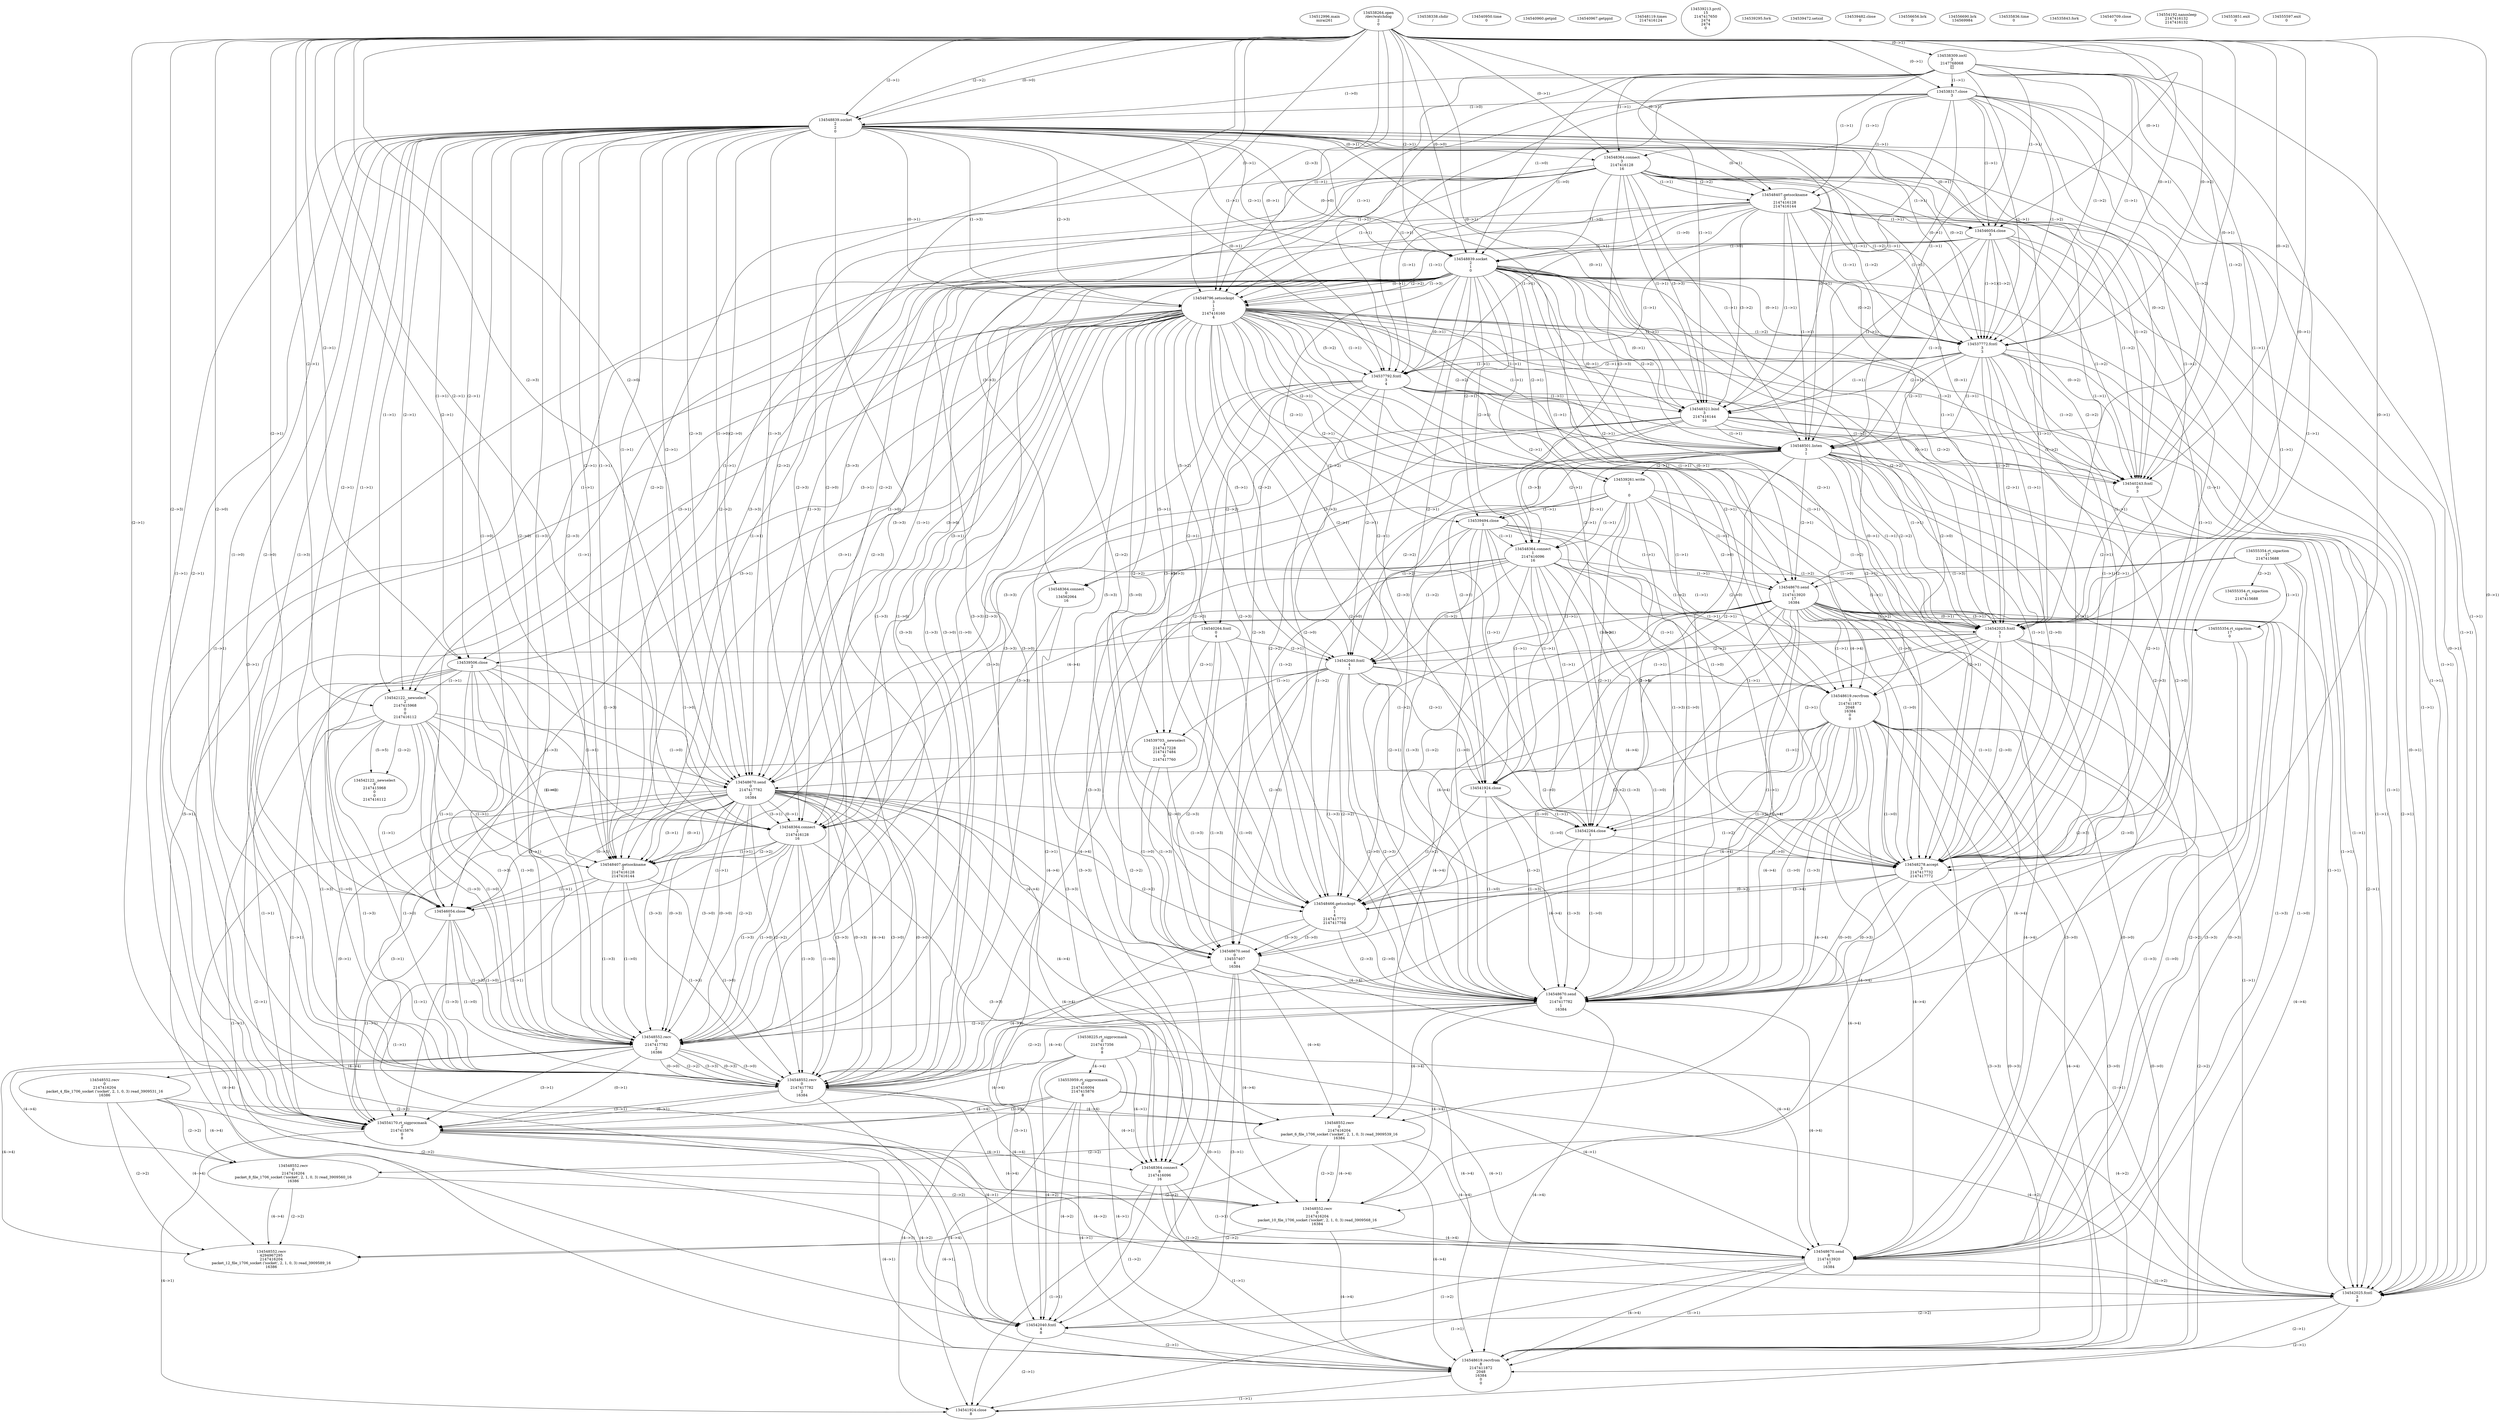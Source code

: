 // Global SCDG with merge call
digraph {
	0 [label="134512996.main
mirai261"]
	1 [label="134538225.rt_sigprocmask
0
2147417356
0
8"]
	2 [label="134555354.rt_sigaction
17
2147415688"]
	3 [label="134555354.rt_sigaction
5
2147415688"]
	2 -> 3 [label="(2-->2)"]
	4 [label="134538264.open
/dev/watchdog
2
0"]
	5 [label="134538309.ioctl
3
2147768068
"]
	4 -> 5 [label="(0-->1)"]
	6 [label="134538317.close
3"]
	4 -> 6 [label="(0-->1)"]
	5 -> 6 [label="(1-->1)"]
	7 [label="134538338.chdir
/"]
	8 [label="134548839.socket
2
2
0"]
	4 -> 8 [label="(2-->1)"]
	4 -> 8 [label="(2-->2)"]
	4 -> 8 [label="(0-->0)"]
	5 -> 8 [label="(1-->0)"]
	6 -> 8 [label="(1-->0)"]
	9 [label="134548364.connect
3
2147416128
16"]
	4 -> 9 [label="(0-->1)"]
	5 -> 9 [label="(1-->1)"]
	6 -> 9 [label="(1-->1)"]
	8 -> 9 [label="(0-->1)"]
	10 [label="134548407.getsockname
3
2147416128
2147416144"]
	4 -> 10 [label="(0-->1)"]
	5 -> 10 [label="(1-->1)"]
	6 -> 10 [label="(1-->1)"]
	8 -> 10 [label="(0-->1)"]
	9 -> 10 [label="(1-->1)"]
	9 -> 10 [label="(2-->2)"]
	11 [label="134546054.close
3"]
	4 -> 11 [label="(0-->1)"]
	5 -> 11 [label="(1-->1)"]
	6 -> 11 [label="(1-->1)"]
	8 -> 11 [label="(0-->1)"]
	9 -> 11 [label="(1-->1)"]
	10 -> 11 [label="(1-->1)"]
	12 [label="134548839.socket
2
1
0"]
	4 -> 12 [label="(2-->1)"]
	8 -> 12 [label="(1-->1)"]
	8 -> 12 [label="(2-->1)"]
	4 -> 12 [label="(0-->0)"]
	5 -> 12 [label="(1-->0)"]
	6 -> 12 [label="(1-->0)"]
	8 -> 12 [label="(0-->0)"]
	9 -> 12 [label="(1-->0)"]
	10 -> 12 [label="(1-->0)"]
	11 -> 12 [label="(1-->0)"]
	13 [label="134548796.setsockopt
3
1
2
2147416160
4"]
	4 -> 13 [label="(0-->1)"]
	5 -> 13 [label="(1-->1)"]
	6 -> 13 [label="(1-->1)"]
	8 -> 13 [label="(0-->1)"]
	9 -> 13 [label="(1-->1)"]
	10 -> 13 [label="(1-->1)"]
	11 -> 13 [label="(1-->1)"]
	12 -> 13 [label="(0-->1)"]
	12 -> 13 [label="(2-->2)"]
	4 -> 13 [label="(2-->3)"]
	8 -> 13 [label="(1-->3)"]
	8 -> 13 [label="(2-->3)"]
	12 -> 13 [label="(1-->3)"]
	14 [label="134537772.fcntl
3
3"]
	4 -> 14 [label="(0-->1)"]
	5 -> 14 [label="(1-->1)"]
	6 -> 14 [label="(1-->1)"]
	8 -> 14 [label="(0-->1)"]
	9 -> 14 [label="(1-->1)"]
	10 -> 14 [label="(1-->1)"]
	11 -> 14 [label="(1-->1)"]
	12 -> 14 [label="(0-->1)"]
	13 -> 14 [label="(1-->1)"]
	4 -> 14 [label="(0-->2)"]
	5 -> 14 [label="(1-->2)"]
	6 -> 14 [label="(1-->2)"]
	8 -> 14 [label="(0-->2)"]
	9 -> 14 [label="(1-->2)"]
	10 -> 14 [label="(1-->2)"]
	11 -> 14 [label="(1-->2)"]
	12 -> 14 [label="(0-->2)"]
	13 -> 14 [label="(1-->2)"]
	15 [label="134537792.fcntl
3
4"]
	4 -> 15 [label="(0-->1)"]
	5 -> 15 [label="(1-->1)"]
	6 -> 15 [label="(1-->1)"]
	8 -> 15 [label="(0-->1)"]
	9 -> 15 [label="(1-->1)"]
	10 -> 15 [label="(1-->1)"]
	11 -> 15 [label="(1-->1)"]
	12 -> 15 [label="(0-->1)"]
	13 -> 15 [label="(1-->1)"]
	14 -> 15 [label="(1-->1)"]
	14 -> 15 [label="(2-->1)"]
	13 -> 15 [label="(5-->2)"]
	16 [label="134548321.bind
3
2147416144
16"]
	4 -> 16 [label="(0-->1)"]
	5 -> 16 [label="(1-->1)"]
	6 -> 16 [label="(1-->1)"]
	8 -> 16 [label="(0-->1)"]
	9 -> 16 [label="(1-->1)"]
	10 -> 16 [label="(1-->1)"]
	11 -> 16 [label="(1-->1)"]
	12 -> 16 [label="(0-->1)"]
	13 -> 16 [label="(1-->1)"]
	14 -> 16 [label="(1-->1)"]
	14 -> 16 [label="(2-->1)"]
	15 -> 16 [label="(1-->1)"]
	10 -> 16 [label="(3-->2)"]
	9 -> 16 [label="(3-->3)"]
	17 [label="134548501.listen
3
1"]
	4 -> 17 [label="(0-->1)"]
	5 -> 17 [label="(1-->1)"]
	6 -> 17 [label="(1-->1)"]
	8 -> 17 [label="(0-->1)"]
	9 -> 17 [label="(1-->1)"]
	10 -> 17 [label="(1-->1)"]
	11 -> 17 [label="(1-->1)"]
	12 -> 17 [label="(0-->1)"]
	13 -> 17 [label="(1-->1)"]
	14 -> 17 [label="(1-->1)"]
	14 -> 17 [label="(2-->1)"]
	15 -> 17 [label="(1-->1)"]
	16 -> 17 [label="(1-->1)"]
	12 -> 17 [label="(2-->2)"]
	13 -> 17 [label="(2-->2)"]
	18 [label="134540950.time
0"]
	19 [label="134540960.getpid
"]
	20 [label="134540967.getppid
"]
	21 [label="134548119.times
2147416124"]
	22 [label="134539213.prctl
15
2147417650
2474
2474
0"]
	23 [label="134539261.write
1


0"]
	12 -> 23 [label="(2-->1)"]
	13 -> 23 [label="(2-->1)"]
	17 -> 23 [label="(2-->1)"]
	24 [label="134539295.fork
"]
	25 [label="134539472.setsid
"]
	26 [label="134539482.close
0"]
	27 [label="134539494.close
1"]
	12 -> 27 [label="(2-->1)"]
	13 -> 27 [label="(2-->1)"]
	17 -> 27 [label="(2-->1)"]
	23 -> 27 [label="(1-->1)"]
	28 [label="134539506.close
2"]
	4 -> 28 [label="(2-->1)"]
	8 -> 28 [label="(1-->1)"]
	8 -> 28 [label="(2-->1)"]
	12 -> 28 [label="(1-->1)"]
	13 -> 28 [label="(3-->1)"]
	29 [label="134556656.brk
0"]
	30 [label="134556690.brk
134569984"]
	31 [label="134535836.time
0"]
	32 [label="134535843.fork
"]
	33 [label="134540243.fcntl
0
3"]
	4 -> 33 [label="(0-->2)"]
	5 -> 33 [label="(1-->2)"]
	6 -> 33 [label="(1-->2)"]
	8 -> 33 [label="(0-->2)"]
	9 -> 33 [label="(1-->2)"]
	10 -> 33 [label="(1-->2)"]
	11 -> 33 [label="(1-->2)"]
	12 -> 33 [label="(0-->2)"]
	13 -> 33 [label="(1-->2)"]
	14 -> 33 [label="(1-->2)"]
	14 -> 33 [label="(2-->2)"]
	15 -> 33 [label="(1-->2)"]
	16 -> 33 [label="(1-->2)"]
	17 -> 33 [label="(1-->2)"]
	34 [label="134540264.fcntl
0
4"]
	13 -> 34 [label="(5-->2)"]
	15 -> 34 [label="(2-->2)"]
	35 [label="134548364.connect
1
2147416096
16"]
	12 -> 35 [label="(2-->1)"]
	13 -> 35 [label="(2-->1)"]
	17 -> 35 [label="(2-->1)"]
	23 -> 35 [label="(1-->1)"]
	27 -> 35 [label="(1-->1)"]
	9 -> 35 [label="(3-->3)"]
	16 -> 35 [label="(3-->3)"]
	36 [label="134548670.send
1
2147413920
17
16384"]
	12 -> 36 [label="(2-->1)"]
	13 -> 36 [label="(2-->1)"]
	17 -> 36 [label="(2-->1)"]
	23 -> 36 [label="(1-->1)"]
	27 -> 36 [label="(1-->1)"]
	35 -> 36 [label="(1-->1)"]
	2 -> 36 [label="(1-->3)"]
	2 -> 36 [label="(1-->0)"]
	37 [label="134542025.fcntl
3
1"]
	4 -> 37 [label="(0-->1)"]
	5 -> 37 [label="(1-->1)"]
	6 -> 37 [label="(1-->1)"]
	8 -> 37 [label="(0-->1)"]
	9 -> 37 [label="(1-->1)"]
	10 -> 37 [label="(1-->1)"]
	11 -> 37 [label="(1-->1)"]
	12 -> 37 [label="(0-->1)"]
	13 -> 37 [label="(1-->1)"]
	14 -> 37 [label="(1-->1)"]
	14 -> 37 [label="(2-->1)"]
	15 -> 37 [label="(1-->1)"]
	16 -> 37 [label="(1-->1)"]
	17 -> 37 [label="(1-->1)"]
	33 -> 37 [label="(2-->1)"]
	12 -> 37 [label="(2-->2)"]
	13 -> 37 [label="(2-->2)"]
	17 -> 37 [label="(2-->2)"]
	23 -> 37 [label="(1-->2)"]
	27 -> 37 [label="(1-->2)"]
	35 -> 37 [label="(1-->2)"]
	36 -> 37 [label="(1-->2)"]
	38 [label="134542040.fcntl
4
1"]
	13 -> 38 [label="(5-->1)"]
	15 -> 38 [label="(2-->1)"]
	34 -> 38 [label="(2-->1)"]
	12 -> 38 [label="(2-->2)"]
	13 -> 38 [label="(2-->2)"]
	17 -> 38 [label="(2-->2)"]
	23 -> 38 [label="(1-->2)"]
	27 -> 38 [label="(1-->2)"]
	35 -> 38 [label="(1-->2)"]
	36 -> 38 [label="(1-->2)"]
	37 -> 38 [label="(2-->2)"]
	39 [label="134542122._newselect
2
2147415968
0
0
2147416112"]
	4 -> 39 [label="(2-->1)"]
	8 -> 39 [label="(1-->1)"]
	8 -> 39 [label="(2-->1)"]
	12 -> 39 [label="(1-->1)"]
	13 -> 39 [label="(3-->1)"]
	28 -> 39 [label="(1-->1)"]
	40 [label="134548619.recvfrom
1
2147411872
2048
16384
0
0"]
	12 -> 40 [label="(2-->1)"]
	13 -> 40 [label="(2-->1)"]
	17 -> 40 [label="(2-->1)"]
	23 -> 40 [label="(1-->1)"]
	27 -> 40 [label="(1-->1)"]
	35 -> 40 [label="(1-->1)"]
	36 -> 40 [label="(1-->1)"]
	37 -> 40 [label="(2-->1)"]
	38 -> 40 [label="(2-->1)"]
	36 -> 40 [label="(4-->4)"]
	41 [label="134541924.close
1"]
	12 -> 41 [label="(2-->1)"]
	13 -> 41 [label="(2-->1)"]
	17 -> 41 [label="(2-->1)"]
	23 -> 41 [label="(1-->1)"]
	27 -> 41 [label="(1-->1)"]
	35 -> 41 [label="(1-->1)"]
	36 -> 41 [label="(1-->1)"]
	37 -> 41 [label="(2-->1)"]
	38 -> 41 [label="(2-->1)"]
	40 -> 41 [label="(1-->1)"]
	42 [label="134542264.close
1"]
	12 -> 42 [label="(2-->1)"]
	13 -> 42 [label="(2-->1)"]
	17 -> 42 [label="(2-->1)"]
	23 -> 42 [label="(1-->1)"]
	27 -> 42 [label="(1-->1)"]
	35 -> 42 [label="(1-->1)"]
	36 -> 42 [label="(1-->1)"]
	37 -> 42 [label="(2-->1)"]
	38 -> 42 [label="(2-->1)"]
	40 -> 42 [label="(1-->1)"]
	41 -> 42 [label="(1-->1)"]
	43 [label="134548364.connect
0
134562064
16"]
	9 -> 43 [label="(3-->3)"]
	16 -> 43 [label="(3-->3)"]
	35 -> 43 [label="(3-->3)"]
	44 [label="134539703._newselect
4
2147417228
2147417484
0
2147417760"]
	13 -> 44 [label="(5-->1)"]
	15 -> 44 [label="(2-->1)"]
	34 -> 44 [label="(2-->1)"]
	38 -> 44 [label="(1-->1)"]
	45 [label="134548670.send
0
2147417782
2
16384"]
	4 -> 45 [label="(2-->3)"]
	8 -> 45 [label="(1-->3)"]
	8 -> 45 [label="(2-->3)"]
	12 -> 45 [label="(1-->3)"]
	13 -> 45 [label="(3-->3)"]
	28 -> 45 [label="(1-->3)"]
	39 -> 45 [label="(1-->3)"]
	36 -> 45 [label="(4-->4)"]
	40 -> 45 [label="(4-->4)"]
	4 -> 45 [label="(2-->0)"]
	8 -> 45 [label="(1-->0)"]
	8 -> 45 [label="(2-->0)"]
	12 -> 45 [label="(1-->0)"]
	13 -> 45 [label="(3-->0)"]
	28 -> 45 [label="(1-->0)"]
	39 -> 45 [label="(1-->0)"]
	46 [label="134548278.accept
3
2147417732
2147417772"]
	4 -> 46 [label="(0-->1)"]
	5 -> 46 [label="(1-->1)"]
	6 -> 46 [label="(1-->1)"]
	8 -> 46 [label="(0-->1)"]
	9 -> 46 [label="(1-->1)"]
	10 -> 46 [label="(1-->1)"]
	11 -> 46 [label="(1-->1)"]
	12 -> 46 [label="(0-->1)"]
	13 -> 46 [label="(1-->1)"]
	14 -> 46 [label="(1-->1)"]
	14 -> 46 [label="(2-->1)"]
	15 -> 46 [label="(1-->1)"]
	16 -> 46 [label="(1-->1)"]
	17 -> 46 [label="(1-->1)"]
	33 -> 46 [label="(2-->1)"]
	37 -> 46 [label="(1-->1)"]
	12 -> 46 [label="(2-->0)"]
	13 -> 46 [label="(2-->0)"]
	17 -> 46 [label="(2-->0)"]
	23 -> 46 [label="(1-->0)"]
	27 -> 46 [label="(1-->0)"]
	35 -> 46 [label="(1-->0)"]
	36 -> 46 [label="(1-->0)"]
	37 -> 46 [label="(2-->0)"]
	38 -> 46 [label="(2-->0)"]
	40 -> 46 [label="(1-->0)"]
	41 -> 46 [label="(1-->0)"]
	42 -> 46 [label="(1-->0)"]
	47 [label="134548466.getsockopt
0
1
4
2147417772
2147417768"]
	12 -> 47 [label="(2-->2)"]
	13 -> 47 [label="(2-->2)"]
	17 -> 47 [label="(2-->2)"]
	23 -> 47 [label="(1-->2)"]
	27 -> 47 [label="(1-->2)"]
	35 -> 47 [label="(1-->2)"]
	36 -> 47 [label="(1-->2)"]
	37 -> 47 [label="(2-->2)"]
	38 -> 47 [label="(2-->2)"]
	40 -> 47 [label="(1-->2)"]
	41 -> 47 [label="(1-->2)"]
	42 -> 47 [label="(1-->2)"]
	46 -> 47 [label="(0-->2)"]
	13 -> 47 [label="(5-->3)"]
	15 -> 47 [label="(2-->3)"]
	34 -> 47 [label="(2-->3)"]
	38 -> 47 [label="(1-->3)"]
	44 -> 47 [label="(1-->3)"]
	46 -> 47 [label="(3-->4)"]
	48 [label="134548364.connect
2
2147416128
16"]
	4 -> 48 [label="(2-->1)"]
	8 -> 48 [label="(1-->1)"]
	8 -> 48 [label="(2-->1)"]
	12 -> 48 [label="(1-->1)"]
	13 -> 48 [label="(3-->1)"]
	28 -> 48 [label="(1-->1)"]
	39 -> 48 [label="(1-->1)"]
	45 -> 48 [label="(3-->1)"]
	45 -> 48 [label="(0-->1)"]
	9 -> 48 [label="(2-->2)"]
	10 -> 48 [label="(2-->2)"]
	9 -> 48 [label="(3-->3)"]
	16 -> 48 [label="(3-->3)"]
	35 -> 48 [label="(3-->3)"]
	43 -> 48 [label="(3-->3)"]
	49 [label="134548407.getsockname
2
2147416128
2147416144"]
	4 -> 49 [label="(2-->1)"]
	8 -> 49 [label="(1-->1)"]
	8 -> 49 [label="(2-->1)"]
	12 -> 49 [label="(1-->1)"]
	13 -> 49 [label="(3-->1)"]
	28 -> 49 [label="(1-->1)"]
	39 -> 49 [label="(1-->1)"]
	45 -> 49 [label="(3-->1)"]
	45 -> 49 [label="(0-->1)"]
	48 -> 49 [label="(1-->1)"]
	9 -> 49 [label="(2-->2)"]
	10 -> 49 [label="(2-->2)"]
	48 -> 49 [label="(2-->2)"]
	10 -> 49 [label="(3-->3)"]
	16 -> 49 [label="(2-->3)"]
	50 [label="134546054.close
2"]
	4 -> 50 [label="(2-->1)"]
	8 -> 50 [label="(1-->1)"]
	8 -> 50 [label="(2-->1)"]
	12 -> 50 [label="(1-->1)"]
	13 -> 50 [label="(3-->1)"]
	28 -> 50 [label="(1-->1)"]
	39 -> 50 [label="(1-->1)"]
	45 -> 50 [label="(3-->1)"]
	45 -> 50 [label="(0-->1)"]
	48 -> 50 [label="(1-->1)"]
	49 -> 50 [label="(1-->1)"]
	51 [label="134548670.send
0
134557407
4
16384"]
	13 -> 51 [label="(5-->3)"]
	15 -> 51 [label="(2-->3)"]
	34 -> 51 [label="(2-->3)"]
	38 -> 51 [label="(1-->3)"]
	44 -> 51 [label="(1-->3)"]
	47 -> 51 [label="(3-->3)"]
	36 -> 51 [label="(4-->4)"]
	40 -> 51 [label="(4-->4)"]
	45 -> 51 [label="(4-->4)"]
	13 -> 51 [label="(5-->0)"]
	15 -> 51 [label="(2-->0)"]
	34 -> 51 [label="(2-->0)"]
	38 -> 51 [label="(1-->0)"]
	44 -> 51 [label="(1-->0)"]
	47 -> 51 [label="(3-->0)"]
	52 [label="134548670.send
0
2147417782
1
16384"]
	45 -> 52 [label="(2-->2)"]
	12 -> 52 [label="(2-->3)"]
	13 -> 52 [label="(2-->3)"]
	17 -> 52 [label="(2-->3)"]
	23 -> 52 [label="(1-->3)"]
	27 -> 52 [label="(1-->3)"]
	35 -> 52 [label="(1-->3)"]
	36 -> 52 [label="(1-->3)"]
	37 -> 52 [label="(2-->3)"]
	38 -> 52 [label="(2-->3)"]
	40 -> 52 [label="(1-->3)"]
	41 -> 52 [label="(1-->3)"]
	42 -> 52 [label="(1-->3)"]
	46 -> 52 [label="(0-->3)"]
	47 -> 52 [label="(2-->3)"]
	36 -> 52 [label="(4-->4)"]
	40 -> 52 [label="(4-->4)"]
	45 -> 52 [label="(4-->4)"]
	51 -> 52 [label="(4-->4)"]
	12 -> 52 [label="(2-->0)"]
	13 -> 52 [label="(2-->0)"]
	17 -> 52 [label="(2-->0)"]
	23 -> 52 [label="(1-->0)"]
	27 -> 52 [label="(1-->0)"]
	35 -> 52 [label="(1-->0)"]
	36 -> 52 [label="(1-->0)"]
	37 -> 52 [label="(2-->0)"]
	38 -> 52 [label="(2-->0)"]
	40 -> 52 [label="(1-->0)"]
	41 -> 52 [label="(1-->0)"]
	42 -> 52 [label="(1-->0)"]
	46 -> 52 [label="(0-->0)"]
	47 -> 52 [label="(2-->0)"]
	53 [label="134548552.recv
0
2147417782
2
16386"]
	45 -> 53 [label="(2-->2)"]
	52 -> 53 [label="(2-->2)"]
	4 -> 53 [label="(2-->3)"]
	8 -> 53 [label="(1-->3)"]
	8 -> 53 [label="(2-->3)"]
	12 -> 53 [label="(1-->3)"]
	13 -> 53 [label="(3-->3)"]
	28 -> 53 [label="(1-->3)"]
	39 -> 53 [label="(1-->3)"]
	45 -> 53 [label="(3-->3)"]
	45 -> 53 [label="(0-->3)"]
	48 -> 53 [label="(1-->3)"]
	49 -> 53 [label="(1-->3)"]
	50 -> 53 [label="(1-->3)"]
	4 -> 53 [label="(2-->0)"]
	8 -> 53 [label="(1-->0)"]
	8 -> 53 [label="(2-->0)"]
	12 -> 53 [label="(1-->0)"]
	13 -> 53 [label="(3-->0)"]
	28 -> 53 [label="(1-->0)"]
	39 -> 53 [label="(1-->0)"]
	45 -> 53 [label="(3-->0)"]
	45 -> 53 [label="(0-->0)"]
	48 -> 53 [label="(1-->0)"]
	49 -> 53 [label="(1-->0)"]
	50 -> 53 [label="(1-->0)"]
	54 [label="134548552.recv
0
2147417782
2
16384"]
	45 -> 54 [label="(2-->2)"]
	52 -> 54 [label="(2-->2)"]
	53 -> 54 [label="(2-->2)"]
	4 -> 54 [label="(2-->3)"]
	8 -> 54 [label="(1-->3)"]
	8 -> 54 [label="(2-->3)"]
	12 -> 54 [label="(1-->3)"]
	13 -> 54 [label="(3-->3)"]
	28 -> 54 [label="(1-->3)"]
	39 -> 54 [label="(1-->3)"]
	45 -> 54 [label="(3-->3)"]
	45 -> 54 [label="(0-->3)"]
	48 -> 54 [label="(1-->3)"]
	49 -> 54 [label="(1-->3)"]
	50 -> 54 [label="(1-->3)"]
	53 -> 54 [label="(3-->3)"]
	53 -> 54 [label="(0-->3)"]
	36 -> 54 [label="(4-->4)"]
	40 -> 54 [label="(4-->4)"]
	45 -> 54 [label="(4-->4)"]
	51 -> 54 [label="(4-->4)"]
	52 -> 54 [label="(4-->4)"]
	4 -> 54 [label="(2-->0)"]
	8 -> 54 [label="(1-->0)"]
	8 -> 54 [label="(2-->0)"]
	12 -> 54 [label="(1-->0)"]
	13 -> 54 [label="(3-->0)"]
	28 -> 54 [label="(1-->0)"]
	39 -> 54 [label="(1-->0)"]
	45 -> 54 [label="(3-->0)"]
	45 -> 54 [label="(0-->0)"]
	48 -> 54 [label="(1-->0)"]
	49 -> 54 [label="(1-->0)"]
	50 -> 54 [label="(1-->0)"]
	53 -> 54 [label="(3-->0)"]
	53 -> 54 [label="(0-->0)"]
	55 [label="134548552.recv
0
2147416204
packet_4_file_1706_socket ('socket', 2, 1, 0, 3) read_3909531_16
16386"]
	53 -> 55 [label="(4-->4)"]
	56 [label="134548552.recv
0
2147416204
packet_6_file_1706_socket ('socket', 2, 1, 0, 3) read_3909539_16
16384"]
	55 -> 56 [label="(2-->2)"]
	36 -> 56 [label="(4-->4)"]
	40 -> 56 [label="(4-->4)"]
	45 -> 56 [label="(4-->4)"]
	51 -> 56 [label="(4-->4)"]
	52 -> 56 [label="(4-->4)"]
	54 -> 56 [label="(4-->4)"]
	57 [label="134548552.recv
0
2147416204
packet_8_file_1706_socket ('socket', 2, 1, 0, 3) read_3909560_16
16386"]
	55 -> 57 [label="(2-->2)"]
	56 -> 57 [label="(2-->2)"]
	53 -> 57 [label="(4-->4)"]
	55 -> 57 [label="(4-->4)"]
	58 [label="134548552.recv
0
2147416204
packet_10_file_1706_socket ('socket', 2, 1, 0, 3) read_3909568_16
16384"]
	55 -> 58 [label="(2-->2)"]
	56 -> 58 [label="(2-->2)"]
	57 -> 58 [label="(2-->2)"]
	36 -> 58 [label="(4-->4)"]
	40 -> 58 [label="(4-->4)"]
	45 -> 58 [label="(4-->4)"]
	51 -> 58 [label="(4-->4)"]
	52 -> 58 [label="(4-->4)"]
	54 -> 58 [label="(4-->4)"]
	56 -> 58 [label="(4-->4)"]
	59 [label="134540709.close
0"]
	60 [label="134548552.recv
4294967295
2147416204
packet_12_file_1706_socket ('socket', 2, 1, 0, 3) read_3909589_16
16386"]
	55 -> 60 [label="(2-->2)"]
	56 -> 60 [label="(2-->2)"]
	57 -> 60 [label="(2-->2)"]
	58 -> 60 [label="(2-->2)"]
	53 -> 60 [label="(4-->4)"]
	55 -> 60 [label="(4-->4)"]
	57 -> 60 [label="(4-->4)"]
	61 [label="134553959.rt_sigprocmask
0
2147416004
2147415876
8"]
	1 -> 61 [label="(4-->4)"]
	62 [label="134555354.rt_sigaction
17
0"]
	2 -> 62 [label="(1-->1)"]
	36 -> 62 [label="(3-->1)"]
	36 -> 62 [label="(0-->1)"]
	63 [label="134554170.rt_sigprocmask
2
2147415876
0
8"]
	4 -> 63 [label="(2-->1)"]
	8 -> 63 [label="(1-->1)"]
	8 -> 63 [label="(2-->1)"]
	12 -> 63 [label="(1-->1)"]
	13 -> 63 [label="(3-->1)"]
	28 -> 63 [label="(1-->1)"]
	39 -> 63 [label="(1-->1)"]
	45 -> 63 [label="(3-->1)"]
	45 -> 63 [label="(0-->1)"]
	48 -> 63 [label="(1-->1)"]
	49 -> 63 [label="(1-->1)"]
	50 -> 63 [label="(1-->1)"]
	53 -> 63 [label="(3-->1)"]
	53 -> 63 [label="(0-->1)"]
	54 -> 63 [label="(3-->1)"]
	54 -> 63 [label="(0-->1)"]
	61 -> 63 [label="(3-->2)"]
	1 -> 63 [label="(4-->4)"]
	61 -> 63 [label="(4-->4)"]
	64 [label="134554192.nanosleep
2147416132
2147416132"]
	65 [label="134548364.connect
8
2147416096
16"]
	1 -> 65 [label="(4-->1)"]
	61 -> 65 [label="(4-->1)"]
	63 -> 65 [label="(4-->1)"]
	35 -> 65 [label="(2-->2)"]
	9 -> 65 [label="(3-->3)"]
	16 -> 65 [label="(3-->3)"]
	35 -> 65 [label="(3-->3)"]
	43 -> 65 [label="(3-->3)"]
	48 -> 65 [label="(3-->3)"]
	66 [label="134548670.send
8
2147413920
17
16384"]
	1 -> 66 [label="(4-->1)"]
	61 -> 66 [label="(4-->1)"]
	63 -> 66 [label="(4-->1)"]
	65 -> 66 [label="(1-->1)"]
	36 -> 66 [label="(2-->2)"]
	2 -> 66 [label="(1-->3)"]
	36 -> 66 [label="(3-->3)"]
	36 -> 66 [label="(0-->3)"]
	62 -> 66 [label="(1-->3)"]
	36 -> 66 [label="(4-->4)"]
	40 -> 66 [label="(4-->4)"]
	45 -> 66 [label="(4-->4)"]
	51 -> 66 [label="(4-->4)"]
	52 -> 66 [label="(4-->4)"]
	54 -> 66 [label="(4-->4)"]
	56 -> 66 [label="(4-->4)"]
	58 -> 66 [label="(4-->4)"]
	2 -> 66 [label="(1-->0)"]
	36 -> 66 [label="(3-->0)"]
	36 -> 66 [label="(0-->0)"]
	62 -> 66 [label="(1-->0)"]
	67 [label="134542025.fcntl
3
8"]
	4 -> 67 [label="(0-->1)"]
	5 -> 67 [label="(1-->1)"]
	6 -> 67 [label="(1-->1)"]
	8 -> 67 [label="(0-->1)"]
	9 -> 67 [label="(1-->1)"]
	10 -> 67 [label="(1-->1)"]
	11 -> 67 [label="(1-->1)"]
	12 -> 67 [label="(0-->1)"]
	13 -> 67 [label="(1-->1)"]
	14 -> 67 [label="(1-->1)"]
	14 -> 67 [label="(2-->1)"]
	15 -> 67 [label="(1-->1)"]
	16 -> 67 [label="(1-->1)"]
	17 -> 67 [label="(1-->1)"]
	33 -> 67 [label="(2-->1)"]
	37 -> 67 [label="(1-->1)"]
	46 -> 67 [label="(1-->1)"]
	1 -> 67 [label="(4-->2)"]
	61 -> 67 [label="(4-->2)"]
	63 -> 67 [label="(4-->2)"]
	65 -> 67 [label="(1-->2)"]
	66 -> 67 [label="(1-->2)"]
	68 [label="134542040.fcntl
4
8"]
	13 -> 68 [label="(5-->1)"]
	15 -> 68 [label="(2-->1)"]
	34 -> 68 [label="(2-->1)"]
	38 -> 68 [label="(1-->1)"]
	44 -> 68 [label="(1-->1)"]
	47 -> 68 [label="(3-->1)"]
	51 -> 68 [label="(3-->1)"]
	51 -> 68 [label="(0-->1)"]
	1 -> 68 [label="(4-->2)"]
	61 -> 68 [label="(4-->2)"]
	63 -> 68 [label="(4-->2)"]
	65 -> 68 [label="(1-->2)"]
	66 -> 68 [label="(1-->2)"]
	67 -> 68 [label="(2-->2)"]
	69 [label="134542122._newselect
9
2147415968
0
0
2147416112"]
	39 -> 69 [label="(2-->2)"]
	39 -> 69 [label="(5-->5)"]
	70 [label="134548619.recvfrom
8
2147411872
2048
16384
0
0"]
	1 -> 70 [label="(4-->1)"]
	61 -> 70 [label="(4-->1)"]
	63 -> 70 [label="(4-->1)"]
	65 -> 70 [label="(1-->1)"]
	66 -> 70 [label="(1-->1)"]
	67 -> 70 [label="(2-->1)"]
	68 -> 70 [label="(2-->1)"]
	40 -> 70 [label="(2-->2)"]
	40 -> 70 [label="(3-->3)"]
	40 -> 70 [label="(0-->3)"]
	36 -> 70 [label="(4-->4)"]
	40 -> 70 [label="(4-->4)"]
	45 -> 70 [label="(4-->4)"]
	51 -> 70 [label="(4-->4)"]
	52 -> 70 [label="(4-->4)"]
	54 -> 70 [label="(4-->4)"]
	56 -> 70 [label="(4-->4)"]
	58 -> 70 [label="(4-->4)"]
	66 -> 70 [label="(4-->4)"]
	40 -> 70 [label="(3-->0)"]
	40 -> 70 [label="(0-->0)"]
	71 [label="134541924.close
8"]
	1 -> 71 [label="(4-->1)"]
	61 -> 71 [label="(4-->1)"]
	63 -> 71 [label="(4-->1)"]
	65 -> 71 [label="(1-->1)"]
	66 -> 71 [label="(1-->1)"]
	67 -> 71 [label="(2-->1)"]
	68 -> 71 [label="(2-->1)"]
	70 -> 71 [label="(1-->1)"]
	72 [label="134553851.exit
0"]
	73 [label="134555597.exit
0"]
}

